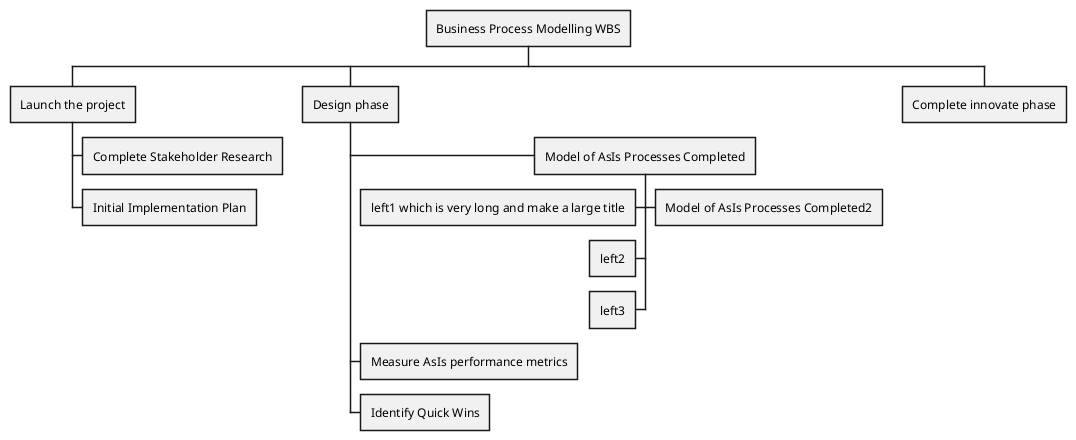 {
  "sha1": "r0kpqwuzufc8dx916s137xlzcc16ufa",
  "insertion": {
    "when": "2024-06-04T17:28:43.199Z",
    "user": "plantuml@gmail.com"
  }
}
@startwbs
* Business Process Modelling WBS
** Launch the project
*** Complete Stakeholder Research
*** Initial Implementation Plan
** Design phase
*** Model of AsIs Processes Completed
****< left1 which is very long and make a large title
****< left2
****< left3
****> Model of AsIs Processes Completed2
*** Measure AsIs performance metrics
*** Identify Quick Wins
** Complete innovate phase
@endwbs
